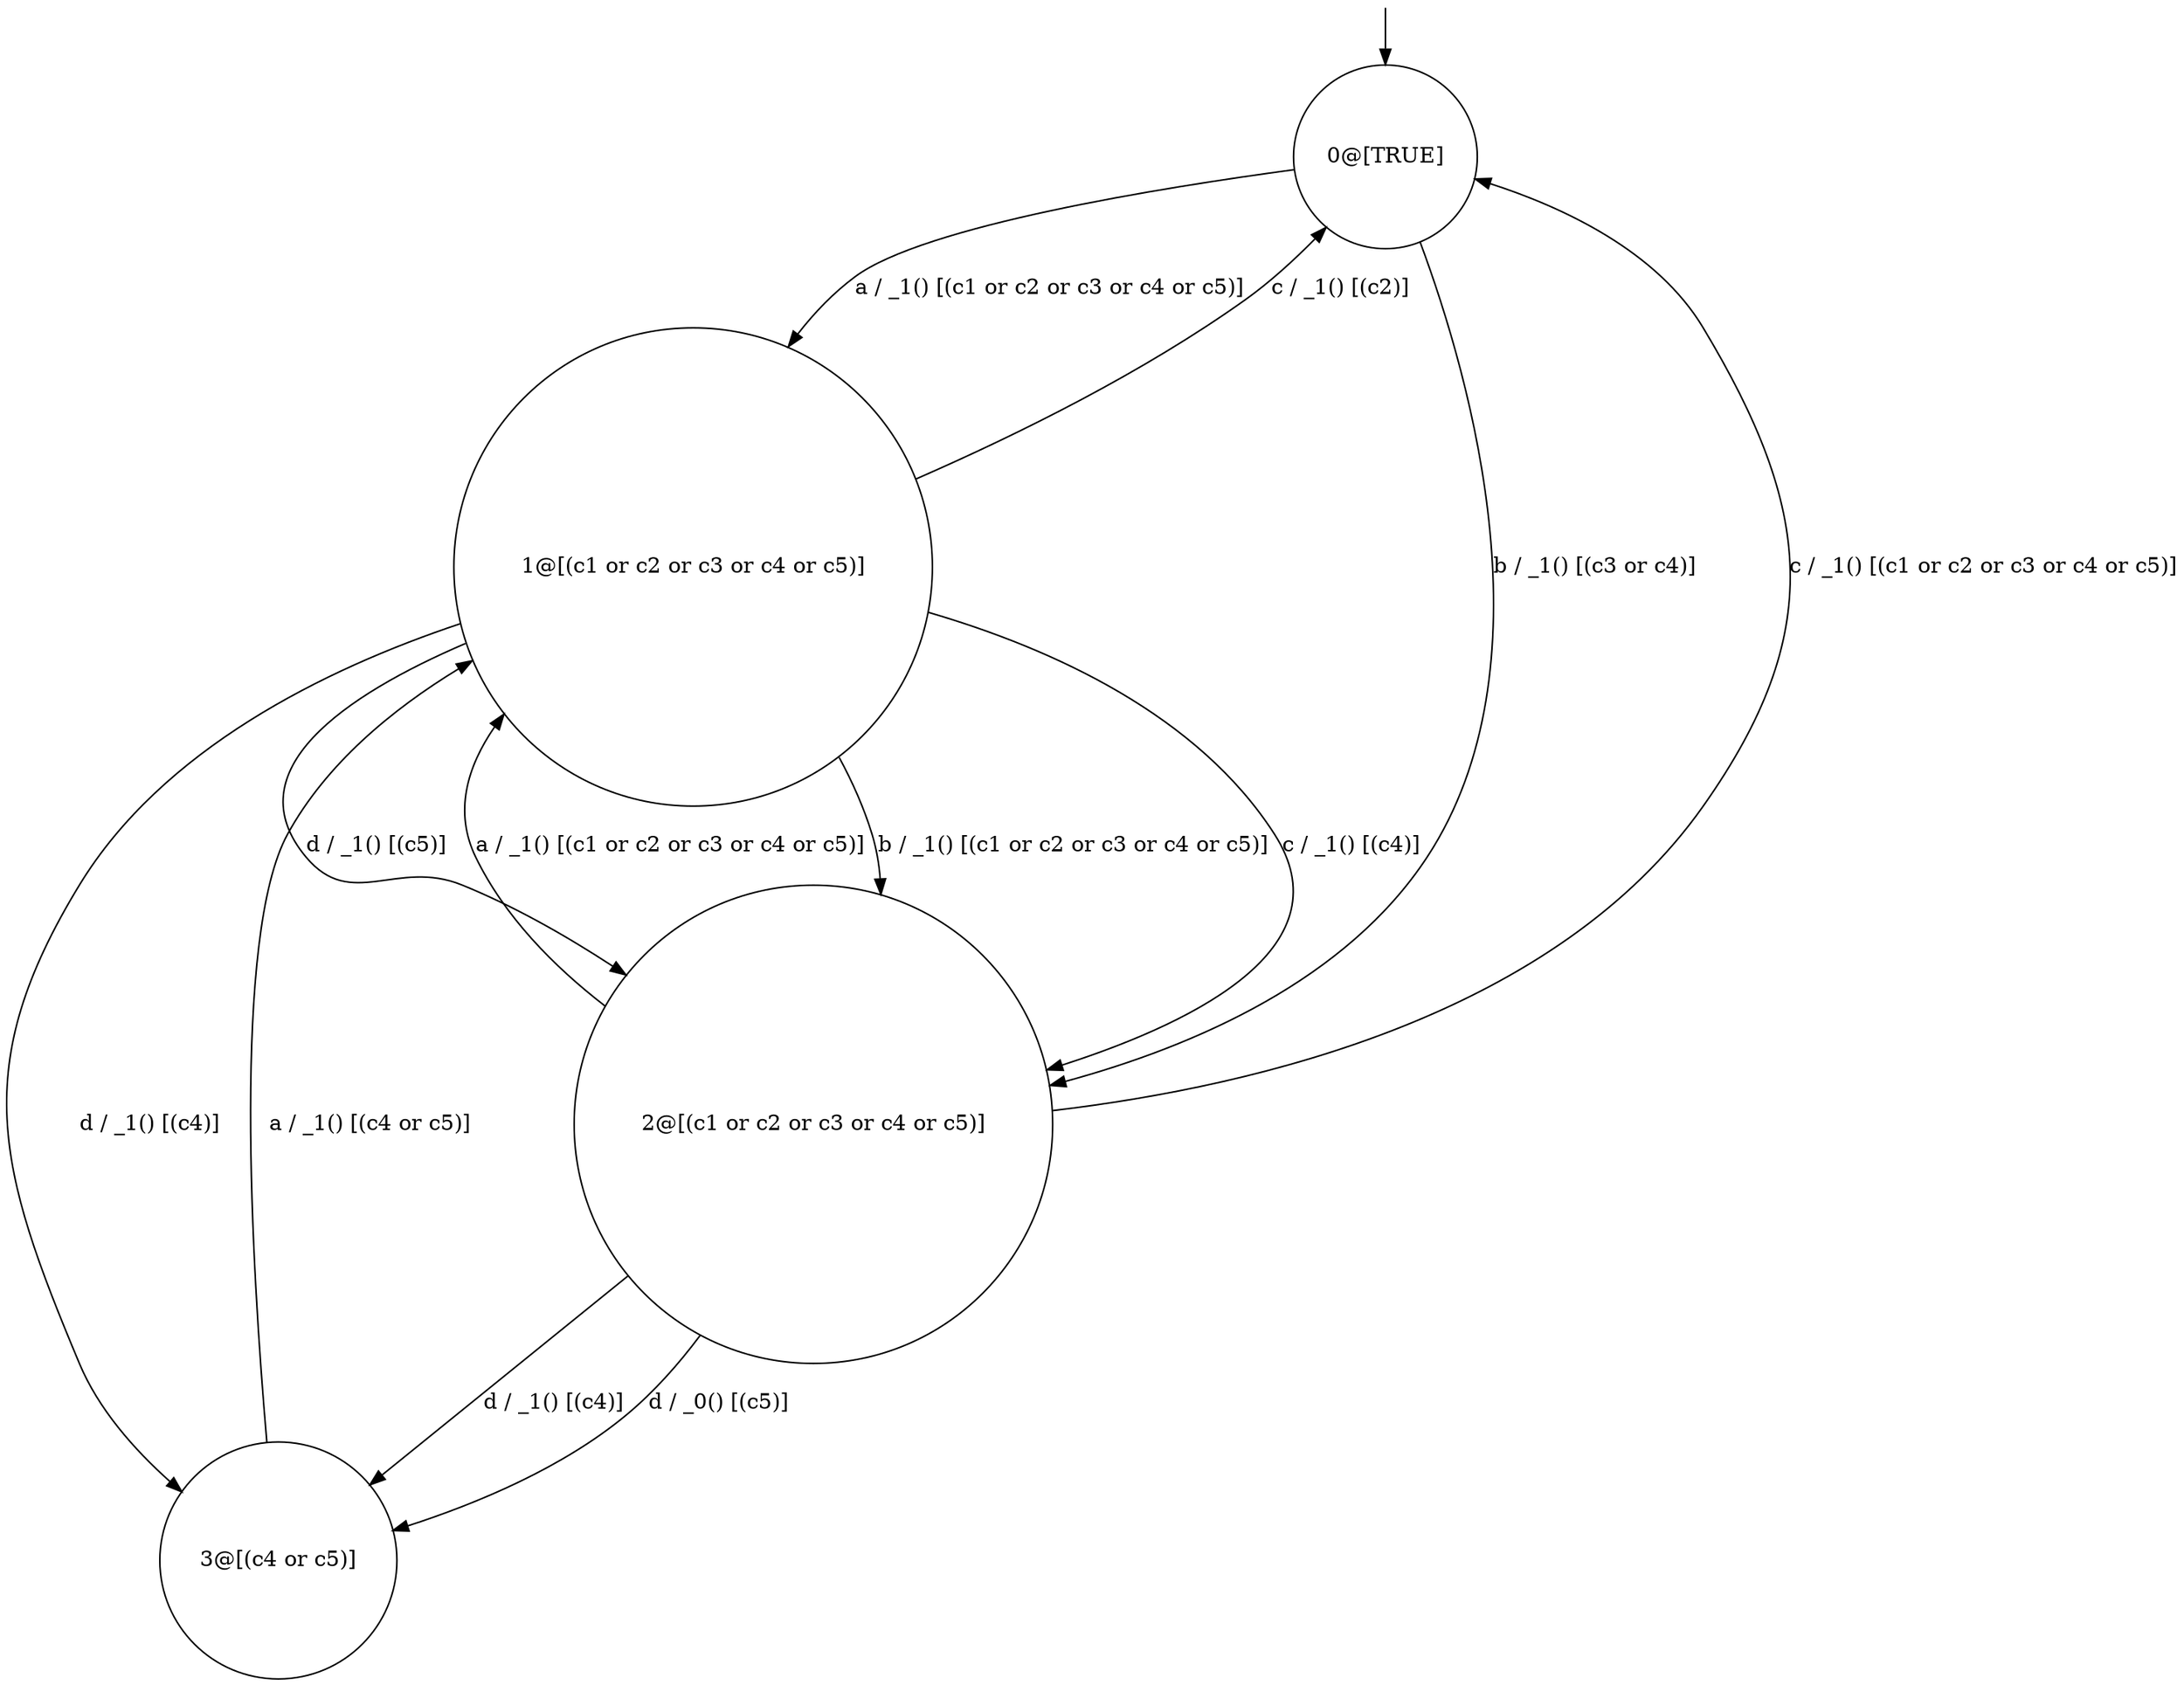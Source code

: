 digraph g {
	edge [lblstyle="above, sloped"];
	s0 [shape="circle" label="0@[TRUE]"];
	s1 [shape="circle" label="1@[(c1 or c2 or c3 or c4 or c5)]"];
	s2 [shape="circle" label="2@[(c1 or c2 or c3 or c4 or c5)]"];
	s3 [shape="circle" label="3@[(c4 or c5)]"];
	s0 -> s1 [label="a / _1() [(c1 or c2 or c3 or c4 or c5)]"];
	s0 -> s2 [label="b / _1() [(c3 or c4)]"];
	s1 -> s2 [label="b / _1() [(c1 or c2 or c3 or c4 or c5)]"];
	s1 -> s0 [label="c / _1() [(c2)]"];
	s1 -> s2 [label="c / _1() [(c4)]"];
	s1 -> s2 [label="d / _1() [(c5)]"];
	s1 -> s3 [label="d / _1() [(c4)]"];
	s2 -> s1 [label="a / _1() [(c1 or c2 or c3 or c4 or c5)]"];
	s2 -> s0 [label="c / _1() [(c1 or c2 or c3 or c4 or c5)]"];
	s2 -> s3 [label="d / _1() [(c4)]"];
	s2 -> s3 [label="d / _0() [(c5)]"];
	s3 -> s1 [label="a / _1() [(c4 or c5)]"];
	__start0 [label="" shape="none" width="0" height="0"];
	__start0 -> s0;
}